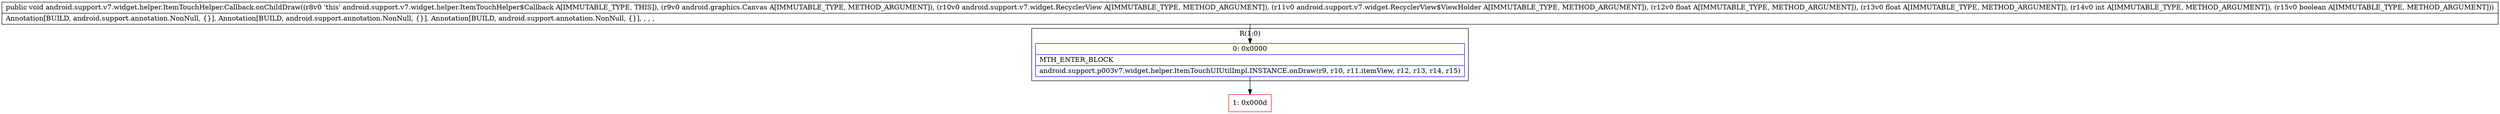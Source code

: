 digraph "CFG forandroid.support.v7.widget.helper.ItemTouchHelper.Callback.onChildDraw(Landroid\/graphics\/Canvas;Landroid\/support\/v7\/widget\/RecyclerView;Landroid\/support\/v7\/widget\/RecyclerView$ViewHolder;FFIZ)V" {
subgraph cluster_Region_671959073 {
label = "R(1:0)";
node [shape=record,color=blue];
Node_0 [shape=record,label="{0\:\ 0x0000|MTH_ENTER_BLOCK\l|android.support.p003v7.widget.helper.ItemTouchUIUtilImpl.INSTANCE.onDraw(r9, r10, r11.itemView, r12, r13, r14, r15)\l}"];
}
Node_1 [shape=record,color=red,label="{1\:\ 0x000d}"];
MethodNode[shape=record,label="{public void android.support.v7.widget.helper.ItemTouchHelper.Callback.onChildDraw((r8v0 'this' android.support.v7.widget.helper.ItemTouchHelper$Callback A[IMMUTABLE_TYPE, THIS]), (r9v0 android.graphics.Canvas A[IMMUTABLE_TYPE, METHOD_ARGUMENT]), (r10v0 android.support.v7.widget.RecyclerView A[IMMUTABLE_TYPE, METHOD_ARGUMENT]), (r11v0 android.support.v7.widget.RecyclerView$ViewHolder A[IMMUTABLE_TYPE, METHOD_ARGUMENT]), (r12v0 float A[IMMUTABLE_TYPE, METHOD_ARGUMENT]), (r13v0 float A[IMMUTABLE_TYPE, METHOD_ARGUMENT]), (r14v0 int A[IMMUTABLE_TYPE, METHOD_ARGUMENT]), (r15v0 boolean A[IMMUTABLE_TYPE, METHOD_ARGUMENT]))  | Annotation[BUILD, android.support.annotation.NonNull, \{\}], Annotation[BUILD, android.support.annotation.NonNull, \{\}], Annotation[BUILD, android.support.annotation.NonNull, \{\}], , , , \l}"];
MethodNode -> Node_0;
Node_0 -> Node_1;
}

